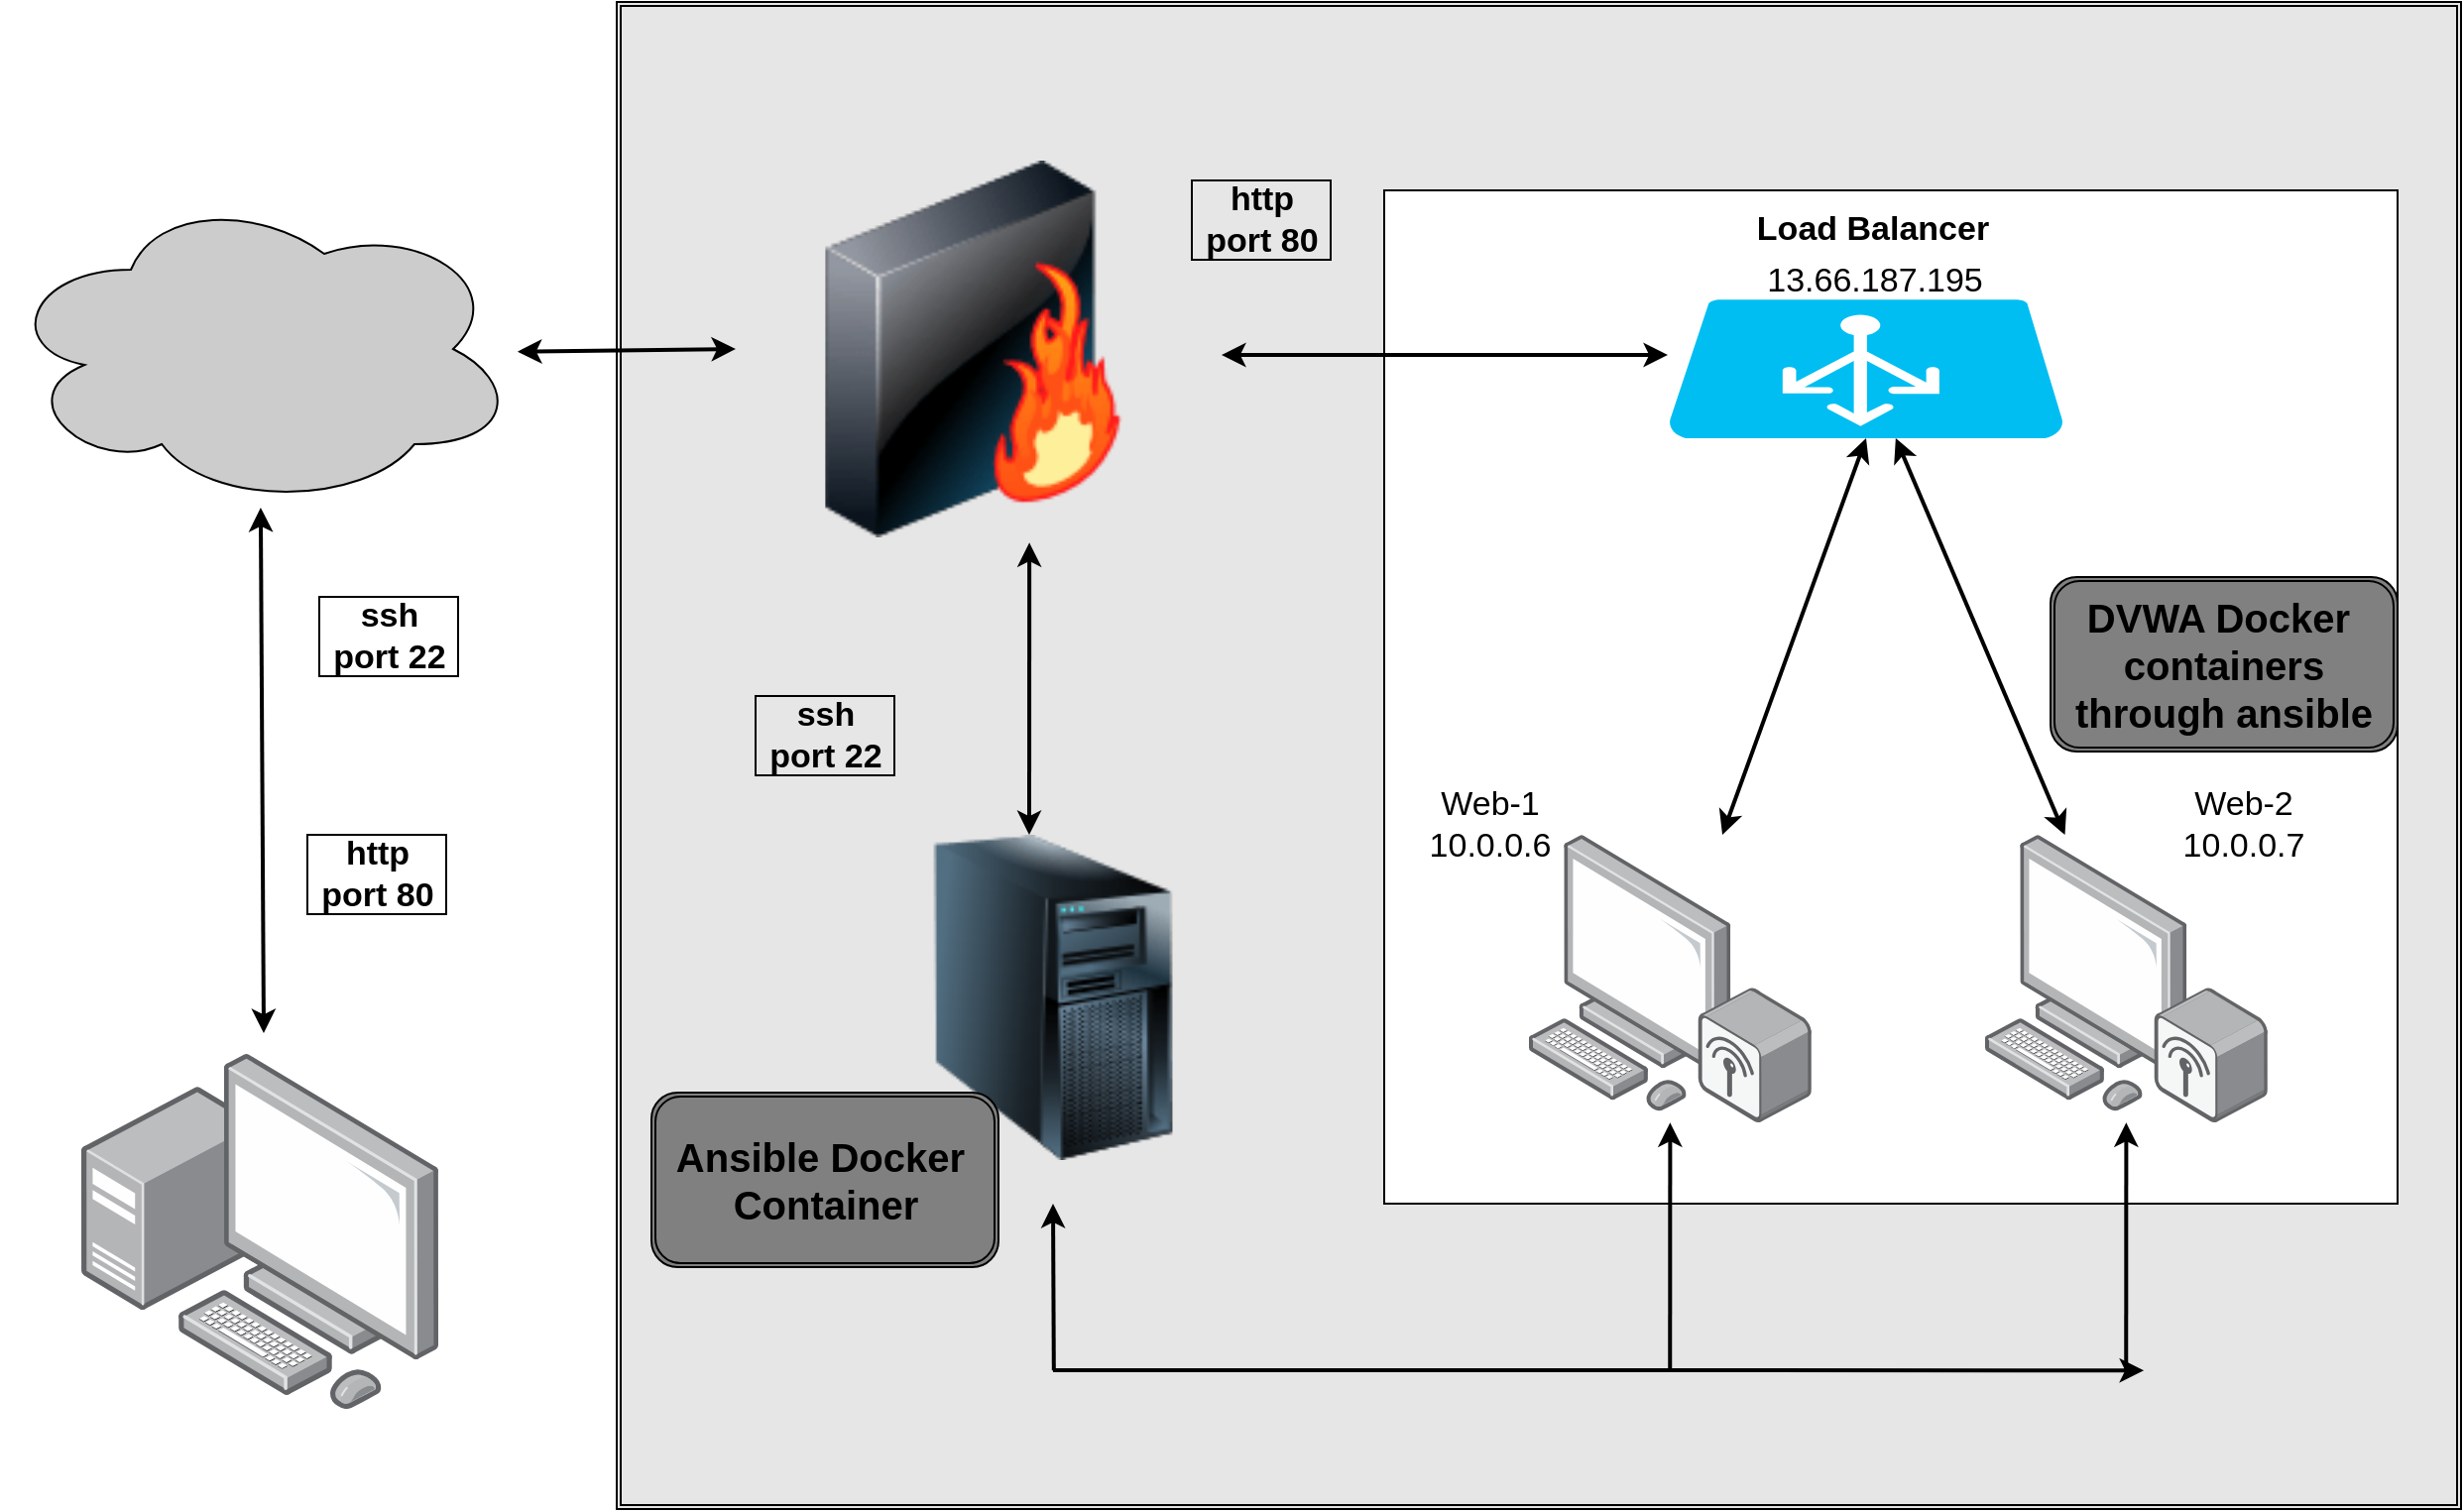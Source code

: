 <mxfile version="14.2.9" type="google"><diagram id="dxDSNI83MgfFrzL1U4jq" name="Page-1"><mxGraphModel dx="2062" dy="1124" grid="1" gridSize="10" guides="1" tooltips="1" connect="1" arrows="1" fold="1" page="1" pageScale="1" pageWidth="850" pageHeight="1100" math="0" shadow="0"><root><mxCell id="0"/><mxCell id="1" parent="0"/><mxCell id="qxr0IMLNTVjYdHGtPskr-33" value="" style="rounded=1;whiteSpace=wrap;html=1;strokeColor=#000000;strokeWidth=1;fillColor=#FFFFFF;fontSize=17;" vertex="1" parent="1"><mxGeometry x="1215" y="290" width="120" height="60" as="geometry"/></mxCell><mxCell id="qxr0IMLNTVjYdHGtPskr-1" value="" style="points=[];aspect=fixed;html=1;align=center;shadow=0;dashed=0;image;image=img/lib/allied_telesis/computer_and_terminals/Personal_Computer_with_Server.svg;" vertex="1" parent="1"><mxGeometry x="430" y="660" width="180" height="180" as="geometry"/></mxCell><mxCell id="qxr0IMLNTVjYdHGtPskr-6" value="" style="ellipse;shape=cloud;whiteSpace=wrap;html=1;fillColor=#CCCCCC;" vertex="1" parent="1"><mxGeometry x="390" y="225" width="260" height="160" as="geometry"/></mxCell><mxCell id="qxr0IMLNTVjYdHGtPskr-8" value="" style="shape=ext;double=1;rounded=0;whiteSpace=wrap;html=1;fillColor=#E6E6E6;" vertex="1" parent="1"><mxGeometry x="700" y="130" width="930" height="760" as="geometry"/></mxCell><mxCell id="qxr0IMLNTVjYdHGtPskr-9" value="" style="image;html=1;image=img/lib/clip_art/networking/Firewall-page1_128x128.png;fillColor=#E6E6E6;" vertex="1" parent="1"><mxGeometry x="760" y="210" width="240" height="190" as="geometry"/></mxCell><mxCell id="qxr0IMLNTVjYdHGtPskr-11" value="" style="endArrow=classic;startArrow=classic;html=1;strokeWidth=2;" edge="1" parent="1" target="qxr0IMLNTVjYdHGtPskr-6"><mxGeometry width="50" height="50" relative="1" as="geometry"><mxPoint x="522" y="650" as="sourcePoint"/><mxPoint x="890" y="450" as="targetPoint"/><Array as="points"/></mxGeometry></mxCell><mxCell id="qxr0IMLNTVjYdHGtPskr-15" value="&lt;font style=&quot;font-size: 17px&quot;&gt;&lt;b&gt;ssh &lt;br&gt;port 22&lt;/b&gt;&lt;/font&gt;" style="text;html=1;align=center;verticalAlign=middle;resizable=0;points=[];autosize=1;strokeColor=#000000;perimeterSpacing=0;" vertex="1" parent="1"><mxGeometry x="550" y="430" width="70" height="40" as="geometry"/></mxCell><mxCell id="qxr0IMLNTVjYdHGtPskr-18" value="&lt;font style=&quot;font-size: 17px&quot;&gt;&lt;b&gt;http &lt;br&gt;port 80&lt;/b&gt;&lt;/font&gt;" style="text;html=1;align=center;verticalAlign=middle;resizable=0;points=[];autosize=1;strokeWidth=1;strokeColor=#000000;" vertex="1" parent="1"><mxGeometry x="544" y="550" width="70" height="40" as="geometry"/></mxCell><mxCell id="qxr0IMLNTVjYdHGtPskr-20" value="&lt;font style=&quot;font-size: 17px&quot;&gt;&lt;b&gt;ssh &lt;br&gt;port 22&lt;/b&gt;&lt;/font&gt;" style="text;html=1;align=center;verticalAlign=middle;resizable=0;points=[];autosize=1;strokeColor=#000000;perimeterSpacing=0;" vertex="1" parent="1"><mxGeometry x="770" y="480" width="70" height="40" as="geometry"/></mxCell><mxCell id="qxr0IMLNTVjYdHGtPskr-24" value="&lt;font style=&quot;font-size: 17px&quot;&gt;&lt;b&gt;http &lt;br&gt;port 80&lt;/b&gt;&lt;/font&gt;" style="text;html=1;align=center;verticalAlign=middle;resizable=0;points=[];autosize=1;strokeWidth=1;strokeColor=#000000;" vertex="1" parent="1"><mxGeometry x="990" y="220" width="70" height="40" as="geometry"/></mxCell><mxCell id="qxr0IMLNTVjYdHGtPskr-25" value="" style="image;html=1;image=img/lib/clip_art/computers/Server_Tower_128x128.png;strokeColor=#000000;strokeWidth=1;fillColor=#E6E6E6;" vertex="1" parent="1"><mxGeometry x="810" y="550" width="220" height="164" as="geometry"/></mxCell><mxCell id="qxr0IMLNTVjYdHGtPskr-27" value="" style="endArrow=classic;startArrow=classic;html=1;strokeWidth=2;entryX=0.617;entryY=1.014;entryDx=0;entryDy=0;entryPerimeter=0;" edge="1" parent="1" target="qxr0IMLNTVjYdHGtPskr-9"><mxGeometry width="50" height="50" relative="1" as="geometry"><mxPoint x="908" y="550" as="sourcePoint"/><mxPoint x="890" y="620" as="targetPoint"/><Array as="points"/></mxGeometry></mxCell><mxCell id="qxr0IMLNTVjYdHGtPskr-28" value="" style="whiteSpace=wrap;html=1;aspect=fixed;strokeColor=#000000;strokeWidth=1;fillColor=#FFFFFF;" vertex="1" parent="1"><mxGeometry x="1087" y="225" width="511" height="511" as="geometry"/></mxCell><mxCell id="qxr0IMLNTVjYdHGtPskr-29" value="" style="points=[];aspect=fixed;html=1;align=center;shadow=0;dashed=0;image;image=img/lib/allied_telesis/computer_and_terminals/Personal_Computer_Wireless.svg;strokeColor=#000000;strokeWidth=1;fillColor=#E6E6E6;" vertex="1" parent="1"><mxGeometry x="1160" y="550" width="142.44" height="145.15" as="geometry"/></mxCell><mxCell id="qxr0IMLNTVjYdHGtPskr-30" value="" style="points=[];aspect=fixed;html=1;align=center;shadow=0;dashed=0;image;image=img/lib/allied_telesis/computer_and_terminals/Personal_Computer_Wireless.svg;strokeColor=#000000;strokeWidth=1;fillColor=#E6E6E6;" vertex="1" parent="1"><mxGeometry x="1390" y="550" width="142.44" height="145.15" as="geometry"/></mxCell><mxCell id="qxr0IMLNTVjYdHGtPskr-31" value="" style="verticalLabelPosition=bottom;html=1;verticalAlign=top;align=center;strokeColor=none;fillColor=#00BEF2;shape=mxgraph.azure.azure_load_balancer;" vertex="1" parent="1"><mxGeometry x="1230" y="280" width="200" height="70" as="geometry"/></mxCell><mxCell id="qxr0IMLNTVjYdHGtPskr-32" value="Load Balancer" style="text;html=1;align=center;verticalAlign=middle;resizable=0;points=[];autosize=1;fontSize=17;fontStyle=1" vertex="1" parent="1"><mxGeometry x="1268" y="230" width="130" height="30" as="geometry"/></mxCell><mxCell id="qxr0IMLNTVjYdHGtPskr-12" value="" style="endArrow=classic;startArrow=classic;html=1;strokeWidth=2;" edge="1" parent="1" source="qxr0IMLNTVjYdHGtPskr-6" target="qxr0IMLNTVjYdHGtPskr-9"><mxGeometry width="50" height="50" relative="1" as="geometry"><mxPoint x="640" y="310" as="sourcePoint"/><mxPoint x="759" y="310" as="targetPoint"/></mxGeometry></mxCell><mxCell id="qxr0IMLNTVjYdHGtPskr-35" value="" style="endArrow=classic;html=1;strokeWidth=2;fontSize=17;exitX=0.237;exitY=0.908;exitDx=0;exitDy=0;exitPerimeter=0;" edge="1" parent="1" source="qxr0IMLNTVjYdHGtPskr-8"><mxGeometry width="50" height="50" relative="1" as="geometry"><mxPoint x="870" y="786" as="sourcePoint"/><mxPoint x="920" y="736" as="targetPoint"/></mxGeometry></mxCell><mxCell id="qxr0IMLNTVjYdHGtPskr-36" value="Ansible Docker&amp;nbsp;&lt;br style=&quot;font-size: 20px;&quot;&gt;Container" style="shape=ext;double=1;rounded=1;whiteSpace=wrap;html=1;strokeColor=#000000;strokeWidth=1;fontSize=20;fontStyle=1;fillColor=#808080;" vertex="1" parent="1"><mxGeometry x="717.5" y="680" width="175" height="88" as="geometry"/></mxCell><mxCell id="qxr0IMLNTVjYdHGtPskr-38" value="" style="endArrow=classic;html=1;strokeWidth=2;fontSize=20;entryX=0.828;entryY=0.908;entryDx=0;entryDy=0;entryPerimeter=0;" edge="1" parent="1" target="qxr0IMLNTVjYdHGtPskr-8"><mxGeometry width="50" height="50" relative="1" as="geometry"><mxPoint x="920" y="820" as="sourcePoint"/><mxPoint x="890" y="610" as="targetPoint"/><Array as="points"><mxPoint x="1050" y="820"/></Array></mxGeometry></mxCell><mxCell id="qxr0IMLNTVjYdHGtPskr-40" value="" style="endArrow=classic;html=1;strokeWidth=2;fontSize=17;exitX=0.237;exitY=0.908;exitDx=0;exitDy=0;exitPerimeter=0;" edge="1" parent="1" target="qxr0IMLNTVjYdHGtPskr-29"><mxGeometry width="50" height="50" relative="1" as="geometry"><mxPoint x="1231.13" y="820.08" as="sourcePoint"/><mxPoint x="1230.72" y="736" as="targetPoint"/></mxGeometry></mxCell><mxCell id="qxr0IMLNTVjYdHGtPskr-41" value="" style="endArrow=classic;html=1;strokeWidth=2;fontSize=17;exitX=0.237;exitY=0.908;exitDx=0;exitDy=0;exitPerimeter=0;" edge="1" parent="1" target="qxr0IMLNTVjYdHGtPskr-30"><mxGeometry width="50" height="50" relative="1" as="geometry"><mxPoint x="1461.13" y="820.08" as="sourcePoint"/><mxPoint x="1460.72" y="736" as="targetPoint"/></mxGeometry></mxCell><mxCell id="qxr0IMLNTVjYdHGtPskr-42" value="" style="endArrow=classic;startArrow=classic;html=1;strokeWidth=2;fontSize=20;" edge="1" parent="1"><mxGeometry width="50" height="50" relative="1" as="geometry"><mxPoint x="1230" y="308" as="sourcePoint"/><mxPoint x="1005" y="308" as="targetPoint"/></mxGeometry></mxCell><mxCell id="qxr0IMLNTVjYdHGtPskr-43" value="" style="endArrow=classic;startArrow=classic;html=1;strokeWidth=2;fontSize=20;entryX=0.5;entryY=1;entryDx=0;entryDy=0;entryPerimeter=0;" edge="1" parent="1" source="qxr0IMLNTVjYdHGtPskr-29" target="qxr0IMLNTVjYdHGtPskr-31"><mxGeometry width="50" height="50" relative="1" as="geometry"><mxPoint x="1275" y="410" as="sourcePoint"/><mxPoint x="1325" y="360" as="targetPoint"/></mxGeometry></mxCell><mxCell id="qxr0IMLNTVjYdHGtPskr-44" value="" style="endArrow=classic;startArrow=classic;html=1;strokeWidth=2;fontSize=20;" edge="1" parent="1" source="qxr0IMLNTVjYdHGtPskr-30" target="qxr0IMLNTVjYdHGtPskr-31"><mxGeometry width="50" height="50" relative="1" as="geometry"><mxPoint x="1308.571" y="550" as="sourcePoint"/><mxPoint x="1376.43" y="360" as="targetPoint"/></mxGeometry></mxCell><mxCell id="qxr0IMLNTVjYdHGtPskr-45" value="Web-1&lt;br&gt;10.0.0.6" style="text;html=1;align=center;verticalAlign=middle;resizable=0;points=[];autosize=1;fontSize=17;fontStyle=0" vertex="1" parent="1"><mxGeometry x="1100" y="520" width="80" height="50" as="geometry"/></mxCell><mxCell id="qxr0IMLNTVjYdHGtPskr-46" value="Web-2&lt;br style=&quot;font-size: 17px;&quot;&gt;10.0.0.7" style="text;html=1;align=center;verticalAlign=middle;resizable=0;points=[];autosize=1;fontSize=17;fontStyle=0" vertex="1" parent="1"><mxGeometry x="1480" y="520" width="80" height="50" as="geometry"/></mxCell><mxCell id="qxr0IMLNTVjYdHGtPskr-47" value="&lt;span style=&quot;font-size: 17px; background-color: rgb(255, 255, 255);&quot;&gt;13.66.187.195&lt;/span&gt;" style="text;html=1;align=center;verticalAlign=middle;resizable=0;points=[];autosize=1;fontSize=17;fontStyle=0" vertex="1" parent="1"><mxGeometry x="1274" y="256" width="120" height="30" as="geometry"/></mxCell><mxCell id="qxr0IMLNTVjYdHGtPskr-48" value="DVWA Docker&amp;nbsp;&lt;br style=&quot;font-size: 20px&quot;&gt;containers through ansible" style="shape=ext;double=1;rounded=1;whiteSpace=wrap;html=1;strokeColor=#000000;strokeWidth=1;fontSize=20;fontStyle=1;fillColor=#808080;" vertex="1" parent="1"><mxGeometry x="1423" y="420" width="175" height="88" as="geometry"/></mxCell></root></mxGraphModel></diagram></mxfile>